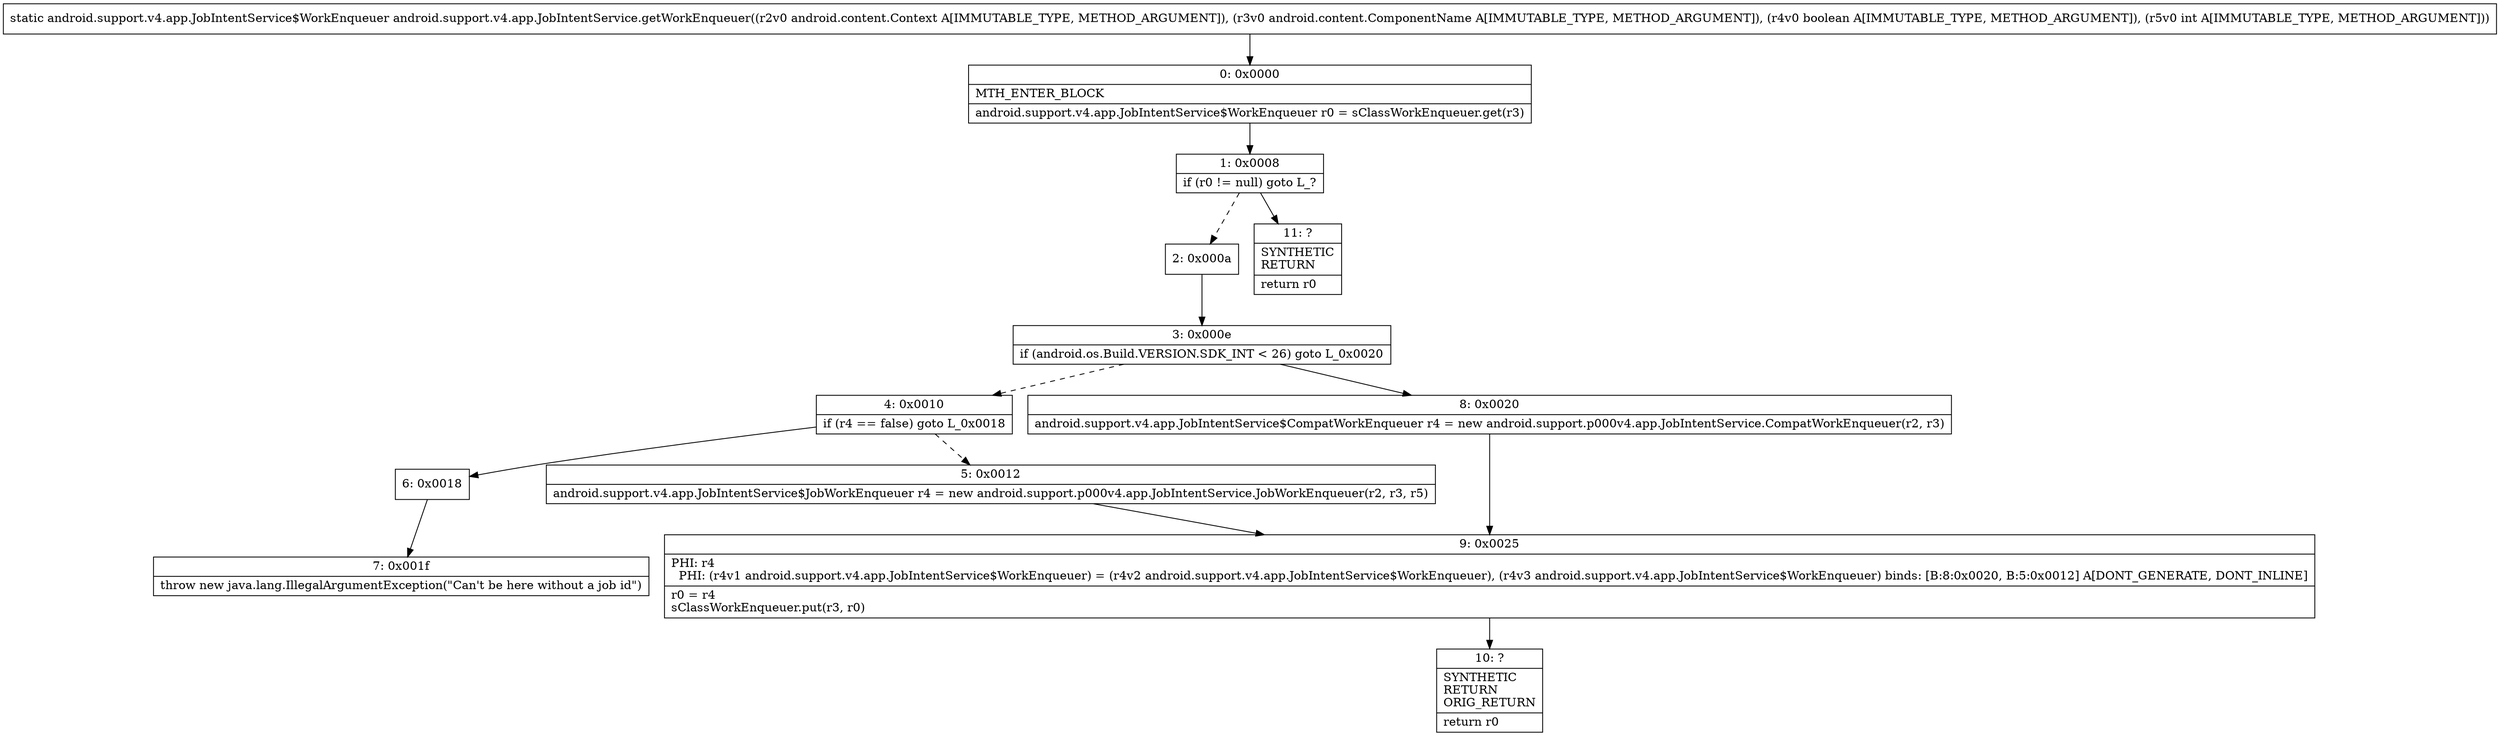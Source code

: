digraph "CFG forandroid.support.v4.app.JobIntentService.getWorkEnqueuer(Landroid\/content\/Context;Landroid\/content\/ComponentName;ZI)Landroid\/support\/v4\/app\/JobIntentService$WorkEnqueuer;" {
Node_0 [shape=record,label="{0\:\ 0x0000|MTH_ENTER_BLOCK\l|android.support.v4.app.JobIntentService$WorkEnqueuer r0 = sClassWorkEnqueuer.get(r3)\l}"];
Node_1 [shape=record,label="{1\:\ 0x0008|if (r0 != null) goto L_?\l}"];
Node_2 [shape=record,label="{2\:\ 0x000a}"];
Node_3 [shape=record,label="{3\:\ 0x000e|if (android.os.Build.VERSION.SDK_INT \< 26) goto L_0x0020\l}"];
Node_4 [shape=record,label="{4\:\ 0x0010|if (r4 == false) goto L_0x0018\l}"];
Node_5 [shape=record,label="{5\:\ 0x0012|android.support.v4.app.JobIntentService$JobWorkEnqueuer r4 = new android.support.p000v4.app.JobIntentService.JobWorkEnqueuer(r2, r3, r5)\l}"];
Node_6 [shape=record,label="{6\:\ 0x0018}"];
Node_7 [shape=record,label="{7\:\ 0x001f|throw new java.lang.IllegalArgumentException(\"Can't be here without a job id\")\l}"];
Node_8 [shape=record,label="{8\:\ 0x0020|android.support.v4.app.JobIntentService$CompatWorkEnqueuer r4 = new android.support.p000v4.app.JobIntentService.CompatWorkEnqueuer(r2, r3)\l}"];
Node_9 [shape=record,label="{9\:\ 0x0025|PHI: r4 \l  PHI: (r4v1 android.support.v4.app.JobIntentService$WorkEnqueuer) = (r4v2 android.support.v4.app.JobIntentService$WorkEnqueuer), (r4v3 android.support.v4.app.JobIntentService$WorkEnqueuer) binds: [B:8:0x0020, B:5:0x0012] A[DONT_GENERATE, DONT_INLINE]\l|r0 = r4\lsClassWorkEnqueuer.put(r3, r0)\l}"];
Node_10 [shape=record,label="{10\:\ ?|SYNTHETIC\lRETURN\lORIG_RETURN\l|return r0\l}"];
Node_11 [shape=record,label="{11\:\ ?|SYNTHETIC\lRETURN\l|return r0\l}"];
MethodNode[shape=record,label="{static android.support.v4.app.JobIntentService$WorkEnqueuer android.support.v4.app.JobIntentService.getWorkEnqueuer((r2v0 android.content.Context A[IMMUTABLE_TYPE, METHOD_ARGUMENT]), (r3v0 android.content.ComponentName A[IMMUTABLE_TYPE, METHOD_ARGUMENT]), (r4v0 boolean A[IMMUTABLE_TYPE, METHOD_ARGUMENT]), (r5v0 int A[IMMUTABLE_TYPE, METHOD_ARGUMENT])) }"];
MethodNode -> Node_0;
Node_0 -> Node_1;
Node_1 -> Node_2[style=dashed];
Node_1 -> Node_11;
Node_2 -> Node_3;
Node_3 -> Node_4[style=dashed];
Node_3 -> Node_8;
Node_4 -> Node_5[style=dashed];
Node_4 -> Node_6;
Node_5 -> Node_9;
Node_6 -> Node_7;
Node_8 -> Node_9;
Node_9 -> Node_10;
}


